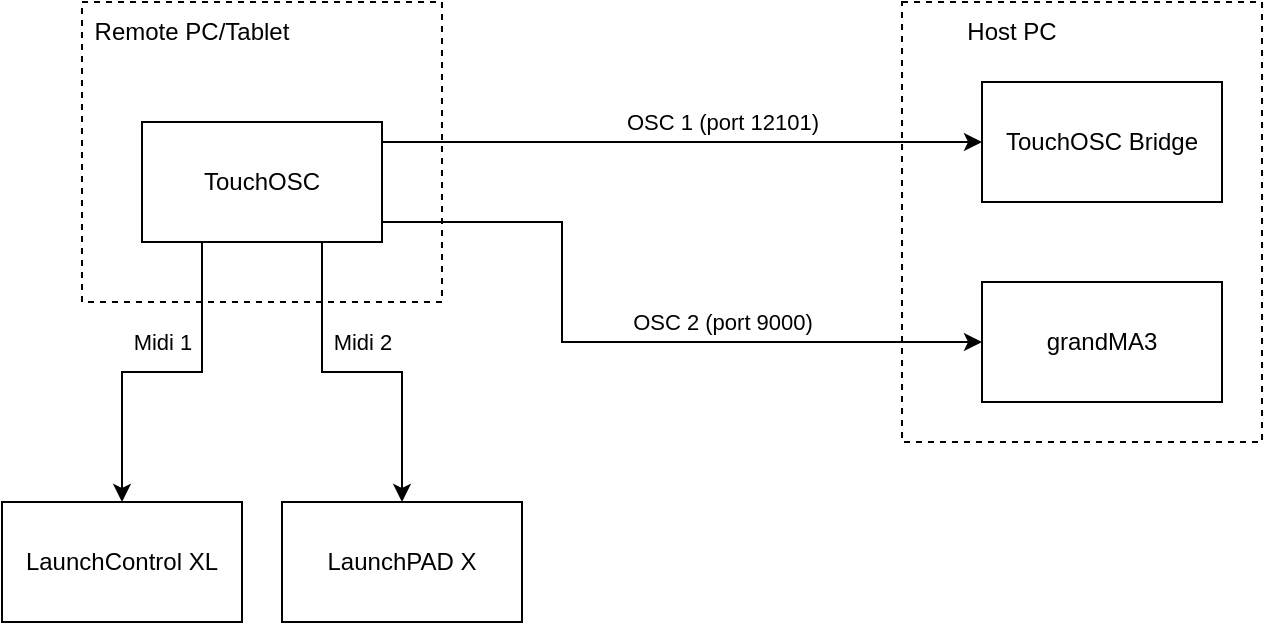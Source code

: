 <mxfile version="20.2.6" type="github">
  <diagram id="8McUKo4UDcrQfslcvDmJ" name="Seite-1">
    <mxGraphModel dx="1106" dy="633" grid="1" gridSize="10" guides="1" tooltips="1" connect="1" arrows="1" fold="1" page="1" pageScale="1" pageWidth="827" pageHeight="1169" math="0" shadow="0">
      <root>
        <mxCell id="0" />
        <mxCell id="1" parent="0" />
        <mxCell id="DPtADZB71EkUQaptE6GC-3" value="&lt;div&gt;OSC 1 (port 12101)&lt;br&gt;&lt;/div&gt;" style="edgeStyle=orthogonalEdgeStyle;rounded=0;orthogonalLoop=1;jettySize=auto;html=1;" edge="1" parent="1" source="DPtADZB71EkUQaptE6GC-1" target="DPtADZB71EkUQaptE6GC-2">
          <mxGeometry x="0.133" y="10" relative="1" as="geometry">
            <Array as="points">
              <mxPoint x="320" y="180" />
              <mxPoint x="320" y="180" />
            </Array>
            <mxPoint as="offset" />
          </mxGeometry>
        </mxCell>
        <mxCell id="DPtADZB71EkUQaptE6GC-5" value="OSC 2 (port 9000)" style="edgeStyle=orthogonalEdgeStyle;rounded=0;orthogonalLoop=1;jettySize=auto;html=1;entryX=0;entryY=0.5;entryDx=0;entryDy=0;" edge="1" parent="1" source="DPtADZB71EkUQaptE6GC-1" target="DPtADZB71EkUQaptE6GC-4">
          <mxGeometry x="0.278" y="10" relative="1" as="geometry">
            <Array as="points">
              <mxPoint x="300" y="220" />
              <mxPoint x="300" y="280" />
            </Array>
            <mxPoint as="offset" />
          </mxGeometry>
        </mxCell>
        <mxCell id="DPtADZB71EkUQaptE6GC-8" value="&lt;div&gt;Midi 1&lt;/div&gt;" style="edgeStyle=orthogonalEdgeStyle;rounded=0;orthogonalLoop=1;jettySize=auto;html=1;" edge="1" parent="1" source="DPtADZB71EkUQaptE6GC-1" target="DPtADZB71EkUQaptE6GC-6">
          <mxGeometry y="-15" relative="1" as="geometry">
            <Array as="points">
              <mxPoint x="120" y="295" />
              <mxPoint x="80" y="295" />
            </Array>
            <mxPoint as="offset" />
          </mxGeometry>
        </mxCell>
        <mxCell id="DPtADZB71EkUQaptE6GC-9" value="&lt;div&gt;Midi 2&lt;/div&gt;" style="edgeStyle=orthogonalEdgeStyle;rounded=0;orthogonalLoop=1;jettySize=auto;html=1;" edge="1" parent="1" source="DPtADZB71EkUQaptE6GC-1" target="DPtADZB71EkUQaptE6GC-7">
          <mxGeometry y="15" relative="1" as="geometry">
            <Array as="points">
              <mxPoint x="180" y="295" />
              <mxPoint x="220" y="295" />
            </Array>
            <mxPoint as="offset" />
          </mxGeometry>
        </mxCell>
        <mxCell id="DPtADZB71EkUQaptE6GC-1" value="TouchOSC" style="rounded=0;whiteSpace=wrap;html=1;" vertex="1" parent="1">
          <mxGeometry x="90" y="170" width="120" height="60" as="geometry" />
        </mxCell>
        <mxCell id="DPtADZB71EkUQaptE6GC-2" value="TouchOSC Bridge" style="rounded=0;whiteSpace=wrap;html=1;" vertex="1" parent="1">
          <mxGeometry x="510" y="150" width="120" height="60" as="geometry" />
        </mxCell>
        <mxCell id="DPtADZB71EkUQaptE6GC-4" value="grandMA3" style="rounded=0;whiteSpace=wrap;html=1;" vertex="1" parent="1">
          <mxGeometry x="510" y="250" width="120" height="60" as="geometry" />
        </mxCell>
        <mxCell id="DPtADZB71EkUQaptE6GC-6" value="&lt;div&gt;LaunchControl XL&lt;/div&gt;" style="rounded=0;whiteSpace=wrap;html=1;" vertex="1" parent="1">
          <mxGeometry x="20" y="360" width="120" height="60" as="geometry" />
        </mxCell>
        <mxCell id="DPtADZB71EkUQaptE6GC-7" value="LaunchPAD X" style="rounded=0;whiteSpace=wrap;html=1;" vertex="1" parent="1">
          <mxGeometry x="160" y="360" width="120" height="60" as="geometry" />
        </mxCell>
        <mxCell id="DPtADZB71EkUQaptE6GC-10" value="" style="rounded=0;whiteSpace=wrap;html=1;dashed=1;fillColor=none;" vertex="1" parent="1">
          <mxGeometry x="60" y="110" width="180" height="150" as="geometry" />
        </mxCell>
        <mxCell id="DPtADZB71EkUQaptE6GC-11" value="" style="rounded=0;whiteSpace=wrap;html=1;dashed=1;fillColor=none;" vertex="1" parent="1">
          <mxGeometry x="470" y="110" width="180" height="220" as="geometry" />
        </mxCell>
        <mxCell id="DPtADZB71EkUQaptE6GC-12" value="Remote PC/Tablet" style="text;html=1;strokeColor=none;fillColor=none;align=center;verticalAlign=middle;whiteSpace=wrap;rounded=0;dashed=1;" vertex="1" parent="1">
          <mxGeometry x="60" y="110" width="110" height="30" as="geometry" />
        </mxCell>
        <mxCell id="DPtADZB71EkUQaptE6GC-13" value="Host PC" style="text;html=1;strokeColor=none;fillColor=none;align=center;verticalAlign=middle;whiteSpace=wrap;rounded=0;dashed=1;" vertex="1" parent="1">
          <mxGeometry x="470" y="110" width="110" height="30" as="geometry" />
        </mxCell>
      </root>
    </mxGraphModel>
  </diagram>
</mxfile>
